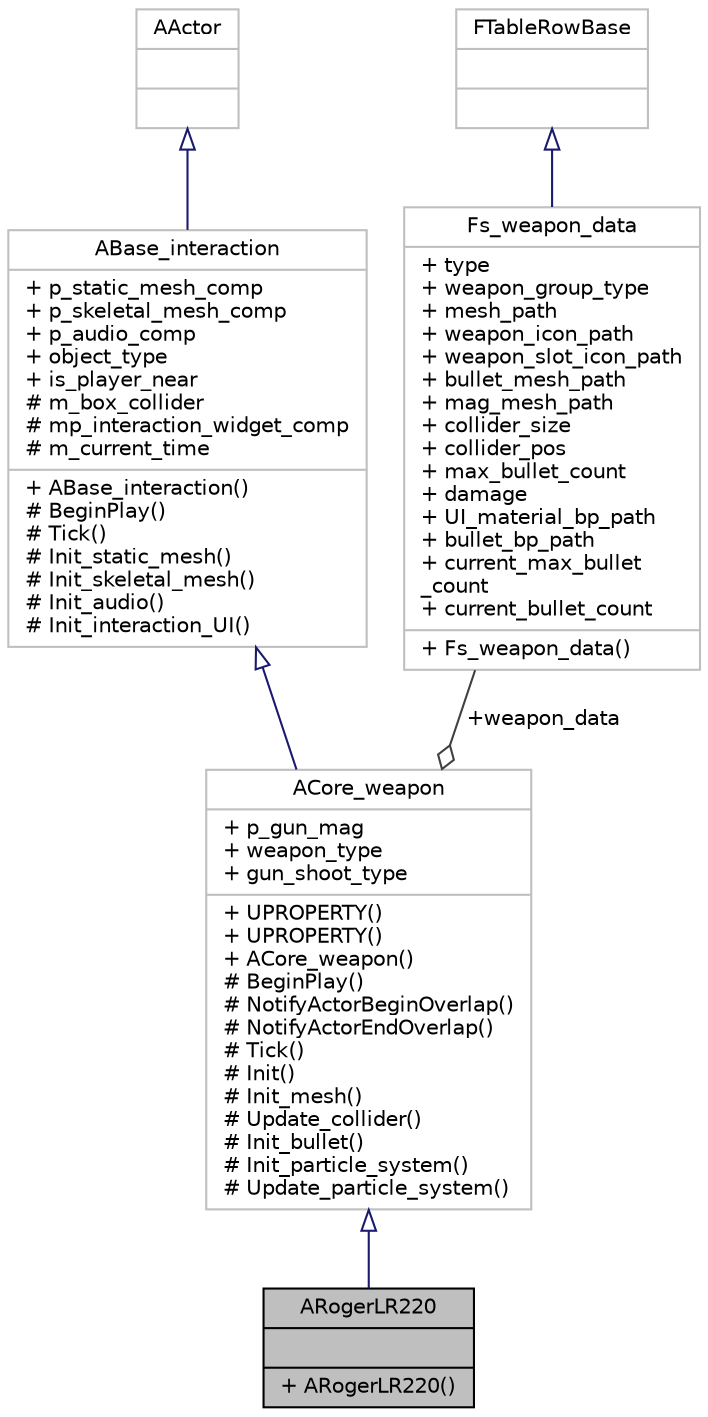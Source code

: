 digraph "ARogerLR220"
{
 // LATEX_PDF_SIZE
  edge [fontname="Helvetica",fontsize="10",labelfontname="Helvetica",labelfontsize="10"];
  node [fontname="Helvetica",fontsize="10",shape=record];
  Node1 [label="{ARogerLR220\n||+ ARogerLR220()\l}",height=0.2,width=0.4,color="black", fillcolor="grey75", style="filled", fontcolor="black",tooltip=" "];
  Node2 -> Node1 [dir="back",color="midnightblue",fontsize="10",style="solid",arrowtail="onormal",fontname="Helvetica"];
  Node2 [label="{ACore_weapon\n|+ p_gun_mag\l+ weapon_type\l+ gun_shoot_type\l|+ UPROPERTY()\l+ UPROPERTY()\l+ ACore_weapon()\l# BeginPlay()\l# NotifyActorBeginOverlap()\l# NotifyActorEndOverlap()\l# Tick()\l# Init()\l# Init_mesh()\l# Update_collider()\l# Init_bullet()\l# Init_particle_system()\l# Update_particle_system()\l}",height=0.2,width=0.4,color="grey75", fillcolor="white", style="filled",URL="$class_a_core__weapon.html",tooltip=" "];
  Node3 -> Node2 [dir="back",color="midnightblue",fontsize="10",style="solid",arrowtail="onormal",fontname="Helvetica"];
  Node3 [label="{ABase_interaction\n|+ p_static_mesh_comp\l+ p_skeletal_mesh_comp\l+ p_audio_comp\l+ object_type\l+ is_player_near\l# m_box_collider\l# mp_interaction_widget_comp\l# m_current_time\l|+ ABase_interaction()\l# BeginPlay()\l# Tick()\l# Init_static_mesh()\l# Init_skeletal_mesh()\l# Init_audio()\l# Init_interaction_UI()\l}",height=0.2,width=0.4,color="grey75", fillcolor="white", style="filled",URL="$class_a_base__interaction.html",tooltip=" "];
  Node4 -> Node3 [dir="back",color="midnightblue",fontsize="10",style="solid",arrowtail="onormal",fontname="Helvetica"];
  Node4 [label="{AActor\n||}",height=0.2,width=0.4,color="grey75", fillcolor="white", style="filled",tooltip=" "];
  Node5 -> Node2 [color="grey25",fontsize="10",style="solid",label=" +weapon_data" ,arrowhead="odiamond",fontname="Helvetica"];
  Node5 [label="{Fs_weapon_data\n|+ type\l+ weapon_group_type\l+ mesh_path\l+ weapon_icon_path\l+ weapon_slot_icon_path\l+ bullet_mesh_path\l+ mag_mesh_path\l+ collider_size\l+ collider_pos\l+ max_bullet_count\l+ damage\l+ UI_material_bp_path\l+ bullet_bp_path\l+ current_max_bullet\l_count\l+ current_bullet_count\l|+ Fs_weapon_data()\l}",height=0.2,width=0.4,color="grey75", fillcolor="white", style="filled",URL="$struct_fs__weapon__data.html",tooltip=" "];
  Node6 -> Node5 [dir="back",color="midnightblue",fontsize="10",style="solid",arrowtail="onormal",fontname="Helvetica"];
  Node6 [label="{FTableRowBase\n||}",height=0.2,width=0.4,color="grey75", fillcolor="white", style="filled",tooltip=" "];
}
